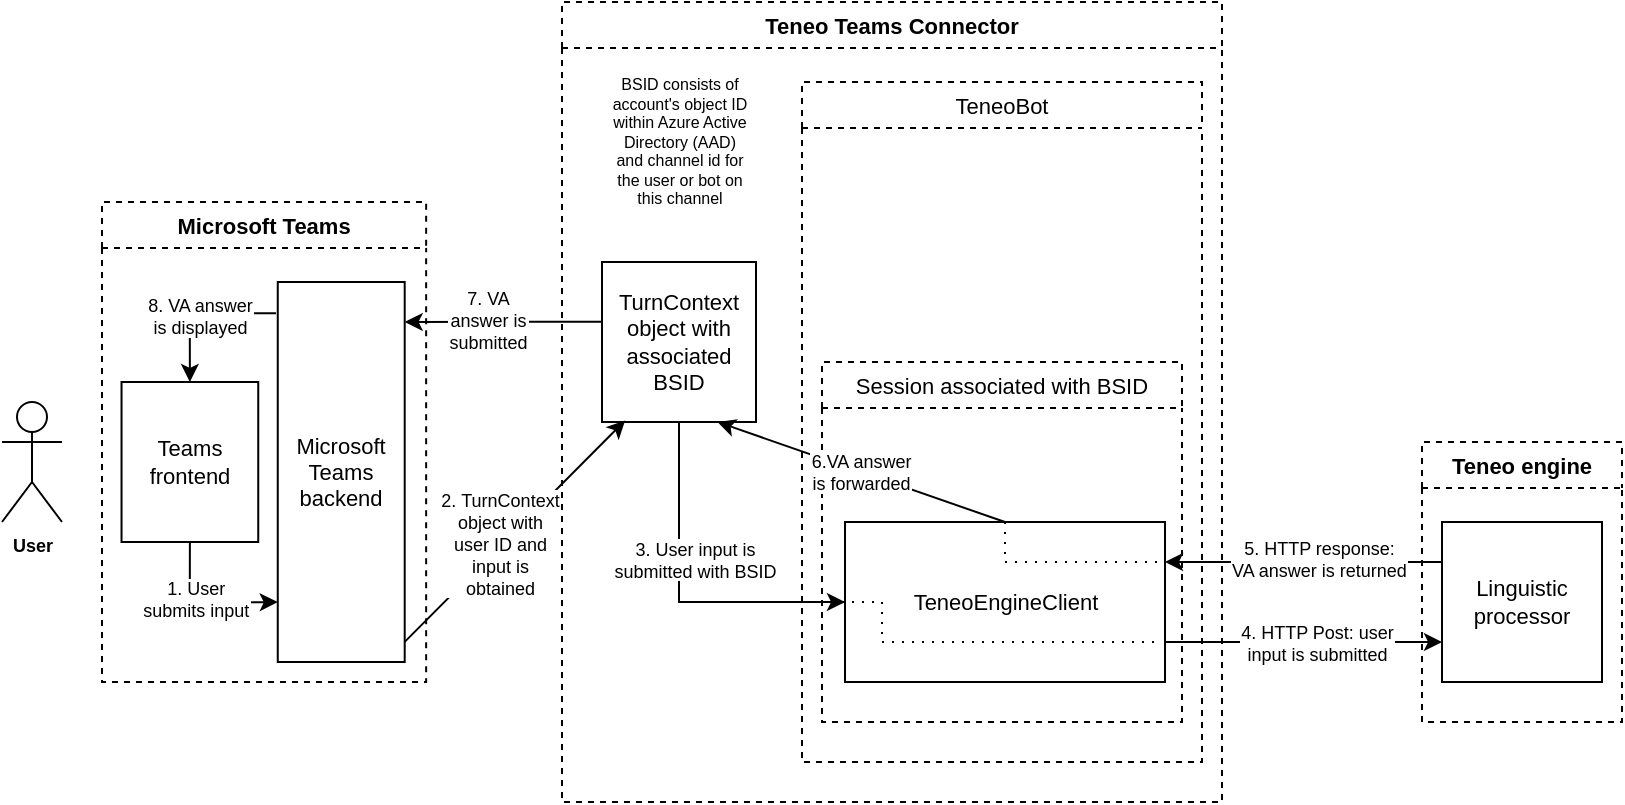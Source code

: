 <mxfile version="20.2.3" type="device"><diagram id="iXcuQ6FqmsAKNHSP7Pte" name="Page-1"><mxGraphModel dx="675" dy="477" grid="1" gridSize="10" guides="1" tooltips="1" connect="1" arrows="1" fold="1" page="1" pageScale="1" pageWidth="827" pageHeight="1169" math="0" shadow="0"><root><mxCell id="0"/><mxCell id="1" parent="0"/><mxCell id="6EhuFNbX7h3Hh85PH7mj-2" value="Teneo Teams Connector" style="swimlane;dashed=1;perimeterSpacing=0;strokeWidth=1;fontStyle=1;fontSize=11;" parent="1" vertex="1"><mxGeometry x="290" y="20" width="330" height="400" as="geometry"/></mxCell><mxCell id="6EhuFNbX7h3Hh85PH7mj-3" value="TeneoBot" style="swimlane;dashed=1;strokeWidth=1;fontStyle=0;fontSize=11;" parent="6EhuFNbX7h3Hh85PH7mj-2" vertex="1"><mxGeometry x="120" y="40" width="200" height="340" as="geometry"><mxRectangle x="20" y="40" width="160" height="23" as="alternateBounds"/></mxGeometry></mxCell><mxCell id="6EhuFNbX7h3Hh85PH7mj-4" value="Session associated with BSID" style="swimlane;dashed=1;strokeWidth=1;fontStyle=0;fontSize=11;" parent="6EhuFNbX7h3Hh85PH7mj-3" vertex="1"><mxGeometry x="10" y="140" width="180" height="180" as="geometry"/></mxCell><mxCell id="6EhuFNbX7h3Hh85PH7mj-7" value="TeneoEngineClient" style="strokeWidth=1;fontSize=11;whiteSpace=wrap;" parent="6EhuFNbX7h3Hh85PH7mj-4" vertex="1"><mxGeometry x="11.5" y="80" width="160" height="80" as="geometry"/></mxCell><mxCell id="6EhuFNbX7h3Hh85PH7mj-51" value="" style="endArrow=none;html=1;strokeWidth=1;rounded=0;fontSize=12;strokeColor=default;dashed=1;dashPattern=1 4;" parent="6EhuFNbX7h3Hh85PH7mj-4" edge="1"><mxGeometry width="50" height="50" relative="1" as="geometry"><mxPoint x="91.5" y="80" as="sourcePoint"/><mxPoint x="171.5" y="100" as="targetPoint"/><Array as="points"><mxPoint x="91.5" y="100"/></Array></mxGeometry></mxCell><mxCell id="6EhuFNbX7h3Hh85PH7mj-53" value="" style="endArrow=none;dashed=1;html=1;dashPattern=1 4;strokeWidth=1;rounded=0;fontSize=12;" parent="6EhuFNbX7h3Hh85PH7mj-4" edge="1"><mxGeometry width="50" height="50" relative="1" as="geometry"><mxPoint x="10" y="120" as="sourcePoint"/><mxPoint x="170" y="140" as="targetPoint"/><Array as="points"><mxPoint x="30" y="120"/><mxPoint x="30" y="140"/></Array></mxGeometry></mxCell><mxCell id="6EhuFNbX7h3Hh85PH7mj-8" value="TurnContext object with associated BSID" style="strokeWidth=1;fontSize=11;whiteSpace=wrap;" parent="6EhuFNbX7h3Hh85PH7mj-2" vertex="1"><mxGeometry x="20" y="130" width="77" height="80" as="geometry"/></mxCell><mxCell id="6EhuFNbX7h3Hh85PH7mj-9" value="" style="endArrow=none;html=1;rounded=0;startArrow=classic;startFill=1;endFill=0;entryX=0.5;entryY=0;entryDx=0;entryDy=0;exitX=0.75;exitY=1;exitDx=0;exitDy=0;" parent="6EhuFNbX7h3Hh85PH7mj-2" source="6EhuFNbX7h3Hh85PH7mj-8" target="6EhuFNbX7h3Hh85PH7mj-7" edge="1"><mxGeometry relative="1" as="geometry"><mxPoint x="90" y="210" as="sourcePoint"/><mxPoint x="270" y="200" as="targetPoint"/></mxGeometry></mxCell><mxCell id="6EhuFNbX7h3Hh85PH7mj-10" value="6.VA answer&#10;is forwarded" style="edgeLabel;resizable=0;align=center;verticalAlign=middle;dashed=1;strokeWidth=1;fontSize=9;" parent="6EhuFNbX7h3Hh85PH7mj-9" connectable="0" vertex="1"><mxGeometry relative="1" as="geometry"/></mxCell><mxCell id="6EhuFNbX7h3Hh85PH7mj-22" style="edgeStyle=orthogonalEdgeStyle;rounded=0;orthogonalLoop=1;jettySize=auto;html=1;entryX=0.5;entryY=1;entryDx=0;entryDy=0;fontSize=9;startArrow=classic;startFill=1;endArrow=none;endFill=0;" parent="6EhuFNbX7h3Hh85PH7mj-2" source="6EhuFNbX7h3Hh85PH7mj-7" target="6EhuFNbX7h3Hh85PH7mj-8" edge="1"><mxGeometry relative="1" as="geometry"/></mxCell><mxCell id="6EhuFNbX7h3Hh85PH7mj-23" value="3. User input is&#10;submitted with BSID" style="edgeLabel;align=center;verticalAlign=middle;resizable=0;points=[];fontSize=9;" parent="6EhuFNbX7h3Hh85PH7mj-22" vertex="1" connectable="0"><mxGeometry x="0.206" relative="1" as="geometry"><mxPoint x="8" as="offset"/></mxGeometry></mxCell><mxCell id="qNf9sb1dk5lsiqXZ5Rh7-1" value="BSID consists of account's object ID within Azure Active Directory (AAD) and channel id for the user or bot on this channel" style="fontSize=8;whiteSpace=wrap;strokeColor=none;fontStyle=0" parent="6EhuFNbX7h3Hh85PH7mj-2" vertex="1"><mxGeometry x="23.5" y="30" width="70" height="80" as="geometry"/></mxCell><mxCell id="6EhuFNbX7h3Hh85PH7mj-26" value="Teneo engine" style="swimlane;fontSize=11;strokeWidth=1;html=0;dashed=1;" parent="1" vertex="1"><mxGeometry x="720" y="240" width="100" height="140" as="geometry"/></mxCell><mxCell id="6EhuFNbX7h3Hh85PH7mj-33" value="Linguistic processor" style="fontSize=11;strokeWidth=1;whiteSpace=wrap;" parent="6EhuFNbX7h3Hh85PH7mj-26" vertex="1"><mxGeometry x="10" y="40" width="80" height="80" as="geometry"/></mxCell><mxCell id="6EhuFNbX7h3Hh85PH7mj-37" style="edgeStyle=orthogonalEdgeStyle;rounded=0;orthogonalLoop=1;jettySize=auto;html=1;exitX=0;exitY=0.75;exitDx=0;exitDy=0;entryX=1;entryY=0.75;entryDx=0;entryDy=0;fontSize=9;startArrow=classic;startFill=1;endArrow=none;endFill=0;" parent="1" source="6EhuFNbX7h3Hh85PH7mj-33" target="6EhuFNbX7h3Hh85PH7mj-7" edge="1"><mxGeometry relative="1" as="geometry"><Array as="points"><mxPoint x="650" y="340"/><mxPoint x="650" y="340"/></Array></mxGeometry></mxCell><mxCell id="6EhuFNbX7h3Hh85PH7mj-38" value="4. HTTP Post: user&#10;input is submitted" style="edgeLabel;align=center;verticalAlign=middle;resizable=0;points=[];fontSize=9;" parent="6EhuFNbX7h3Hh85PH7mj-37" vertex="1" connectable="0"><mxGeometry x="0.161" relative="1" as="geometry"><mxPoint x="18" as="offset"/></mxGeometry></mxCell><mxCell id="6EhuFNbX7h3Hh85PH7mj-39" style="edgeStyle=orthogonalEdgeStyle;rounded=0;orthogonalLoop=1;jettySize=auto;html=1;exitX=1;exitY=0.25;exitDx=0;exitDy=0;entryX=0;entryY=0.25;entryDx=0;entryDy=0;fontSize=9;startArrow=classic;startFill=1;endArrow=none;endFill=0;" parent="1" source="6EhuFNbX7h3Hh85PH7mj-7" target="6EhuFNbX7h3Hh85PH7mj-33" edge="1"><mxGeometry relative="1" as="geometry"/></mxCell><mxCell id="6EhuFNbX7h3Hh85PH7mj-40" value="5. HTTP response:&#10;VA answer is returned" style="edgeLabel;align=center;verticalAlign=middle;resizable=0;points=[];fontSize=9;" parent="6EhuFNbX7h3Hh85PH7mj-39" vertex="1" connectable="0"><mxGeometry x="-0.221" y="2" relative="1" as="geometry"><mxPoint x="23" as="offset"/></mxGeometry></mxCell><mxCell id="6EhuFNbX7h3Hh85PH7mj-47" value="&lt;b&gt;User&lt;/b&gt;" style="shape=umlActor;verticalLabelPosition=bottom;verticalAlign=top;fontSize=9;strokeWidth=1;html=1;" parent="1" vertex="1"><mxGeometry x="10" y="220" width="30" height="60" as="geometry"/></mxCell><mxCell id="pEUDcqLOX9wa-gbGnKMc-1" value="" style="group" parent="1" vertex="1" connectable="0"><mxGeometry x="60" y="120" width="166" height="240" as="geometry"/></mxCell><mxCell id="6EhuFNbX7h3Hh85PH7mj-1" value="Microsoft Teams" style="swimlane;dashed=1;fontStyle=1;fontSize=11;" parent="pEUDcqLOX9wa-gbGnKMc-1" vertex="1"><mxGeometry width="162.071" height="240" as="geometry"/></mxCell><mxCell id="6EhuFNbX7h3Hh85PH7mj-13" value="Microsoft Teams backend" style="strokeWidth=1;fontSize=11;whiteSpace=wrap;" parent="pEUDcqLOX9wa-gbGnKMc-1" vertex="1"><mxGeometry x="87.882" y="40" width="63.471" height="190" as="geometry"/></mxCell><mxCell id="6EhuFNbX7h3Hh85PH7mj-14" value="Teams frontend" style="strokeWidth=1;fontSize=11;whiteSpace=wrap;" parent="pEUDcqLOX9wa-gbGnKMc-1" vertex="1"><mxGeometry x="9.765" y="90" width="68.353" height="80" as="geometry"/></mxCell><mxCell id="6EhuFNbX7h3Hh85PH7mj-45" style="edgeStyle=orthogonalEdgeStyle;rounded=0;orthogonalLoop=1;jettySize=auto;html=1;entryX=0.5;entryY=0;entryDx=0;entryDy=0;fontSize=9;startArrow=none;startFill=0;endArrow=classic;endFill=1;exitX=-0.014;exitY=0.082;exitDx=0;exitDy=0;exitPerimeter=0;" parent="pEUDcqLOX9wa-gbGnKMc-1" source="6EhuFNbX7h3Hh85PH7mj-13" target="6EhuFNbX7h3Hh85PH7mj-14" edge="1"><mxGeometry relative="1" as="geometry"><Array as="points"><mxPoint x="68.353" y="56"/><mxPoint x="43.941" y="56"/></Array></mxGeometry></mxCell><mxCell id="6EhuFNbX7h3Hh85PH7mj-46" value="8. VA answer&#10;is displayed" style="edgeLabel;align=center;verticalAlign=middle;resizable=0;points=[];fontSize=9;" parent="6EhuFNbX7h3Hh85PH7mj-45" vertex="1" connectable="0"><mxGeometry x="-0.012" y="1" relative="1" as="geometry"><mxPoint as="offset"/></mxGeometry></mxCell><mxCell id="6EhuFNbX7h3Hh85PH7mj-41" style="edgeStyle=orthogonalEdgeStyle;rounded=0;orthogonalLoop=1;jettySize=auto;html=1;entryX=0.5;entryY=1;entryDx=0;entryDy=0;fontSize=9;startArrow=classic;startFill=1;endArrow=none;endFill=0;" parent="pEUDcqLOX9wa-gbGnKMc-1" target="6EhuFNbX7h3Hh85PH7mj-14" edge="1"><mxGeometry relative="1" as="geometry"><mxPoint x="87.882" y="200.029" as="sourcePoint"/></mxGeometry></mxCell><mxCell id="6EhuFNbX7h3Hh85PH7mj-42" value="1. User&#10;submits input" style="edgeLabel;align=center;verticalAlign=middle;resizable=0;points=[];fontSize=9;" parent="6EhuFNbX7h3Hh85PH7mj-41" vertex="1" connectable="0"><mxGeometry x="0.098" y="-2" relative="1" as="geometry"><mxPoint as="offset"/></mxGeometry></mxCell><mxCell id="pMPiZPL70Gh7rOffhTv5-2" value="" style="endArrow=classic;rounded=0;entryX=0.15;entryY=0.991;entryDx=0;entryDy=0;exitX=1;exitY=0.947;exitDx=0;exitDy=0;exitPerimeter=0;fontSize=9;entryPerimeter=0;" edge="1" parent="1" source="6EhuFNbX7h3Hh85PH7mj-13" target="6EhuFNbX7h3Hh85PH7mj-8"><mxGeometry x="0.149" y="-11" width="50" height="50" relative="1" as="geometry"><mxPoint x="220" y="330" as="sourcePoint"/><mxPoint x="270" y="280" as="targetPoint"/><mxPoint as="offset"/></mxGeometry></mxCell><mxCell id="pMPiZPL70Gh7rOffhTv5-4" value="2. TurnContext&#10;object with&#10;user ID and&#10;input is&#10;obtained" style="edgeLabel;align=center;verticalAlign=middle;resizable=0;points=[];fontSize=9;" vertex="1" connectable="0" parent="pMPiZPL70Gh7rOffhTv5-2"><mxGeometry x="-0.122" y="1" relative="1" as="geometry"><mxPoint as="offset"/></mxGeometry></mxCell><mxCell id="pMPiZPL70Gh7rOffhTv5-8" value="" style="endArrow=classic;rounded=0;fontSize=9;entryX=1;entryY=0.105;entryDx=0;entryDy=0;entryPerimeter=0;exitX=0;exitY=0.374;exitDx=0;exitDy=0;exitPerimeter=0;" edge="1" parent="1" source="6EhuFNbX7h3Hh85PH7mj-8" target="6EhuFNbX7h3Hh85PH7mj-13"><mxGeometry width="50" height="50" relative="1" as="geometry"><mxPoint x="310" y="170" as="sourcePoint"/><mxPoint x="280" y="110" as="targetPoint"/></mxGeometry></mxCell><mxCell id="pMPiZPL70Gh7rOffhTv5-9" value="7. VA&#10;answer is&#10;submitted" style="edgeLabel;align=center;verticalAlign=middle;resizable=0;points=[];fontSize=9;" vertex="1" connectable="0" parent="pMPiZPL70Gh7rOffhTv5-8"><mxGeometry x="0.151" y="-1" relative="1" as="geometry"><mxPoint as="offset"/></mxGeometry></mxCell></root></mxGraphModel></diagram></mxfile>